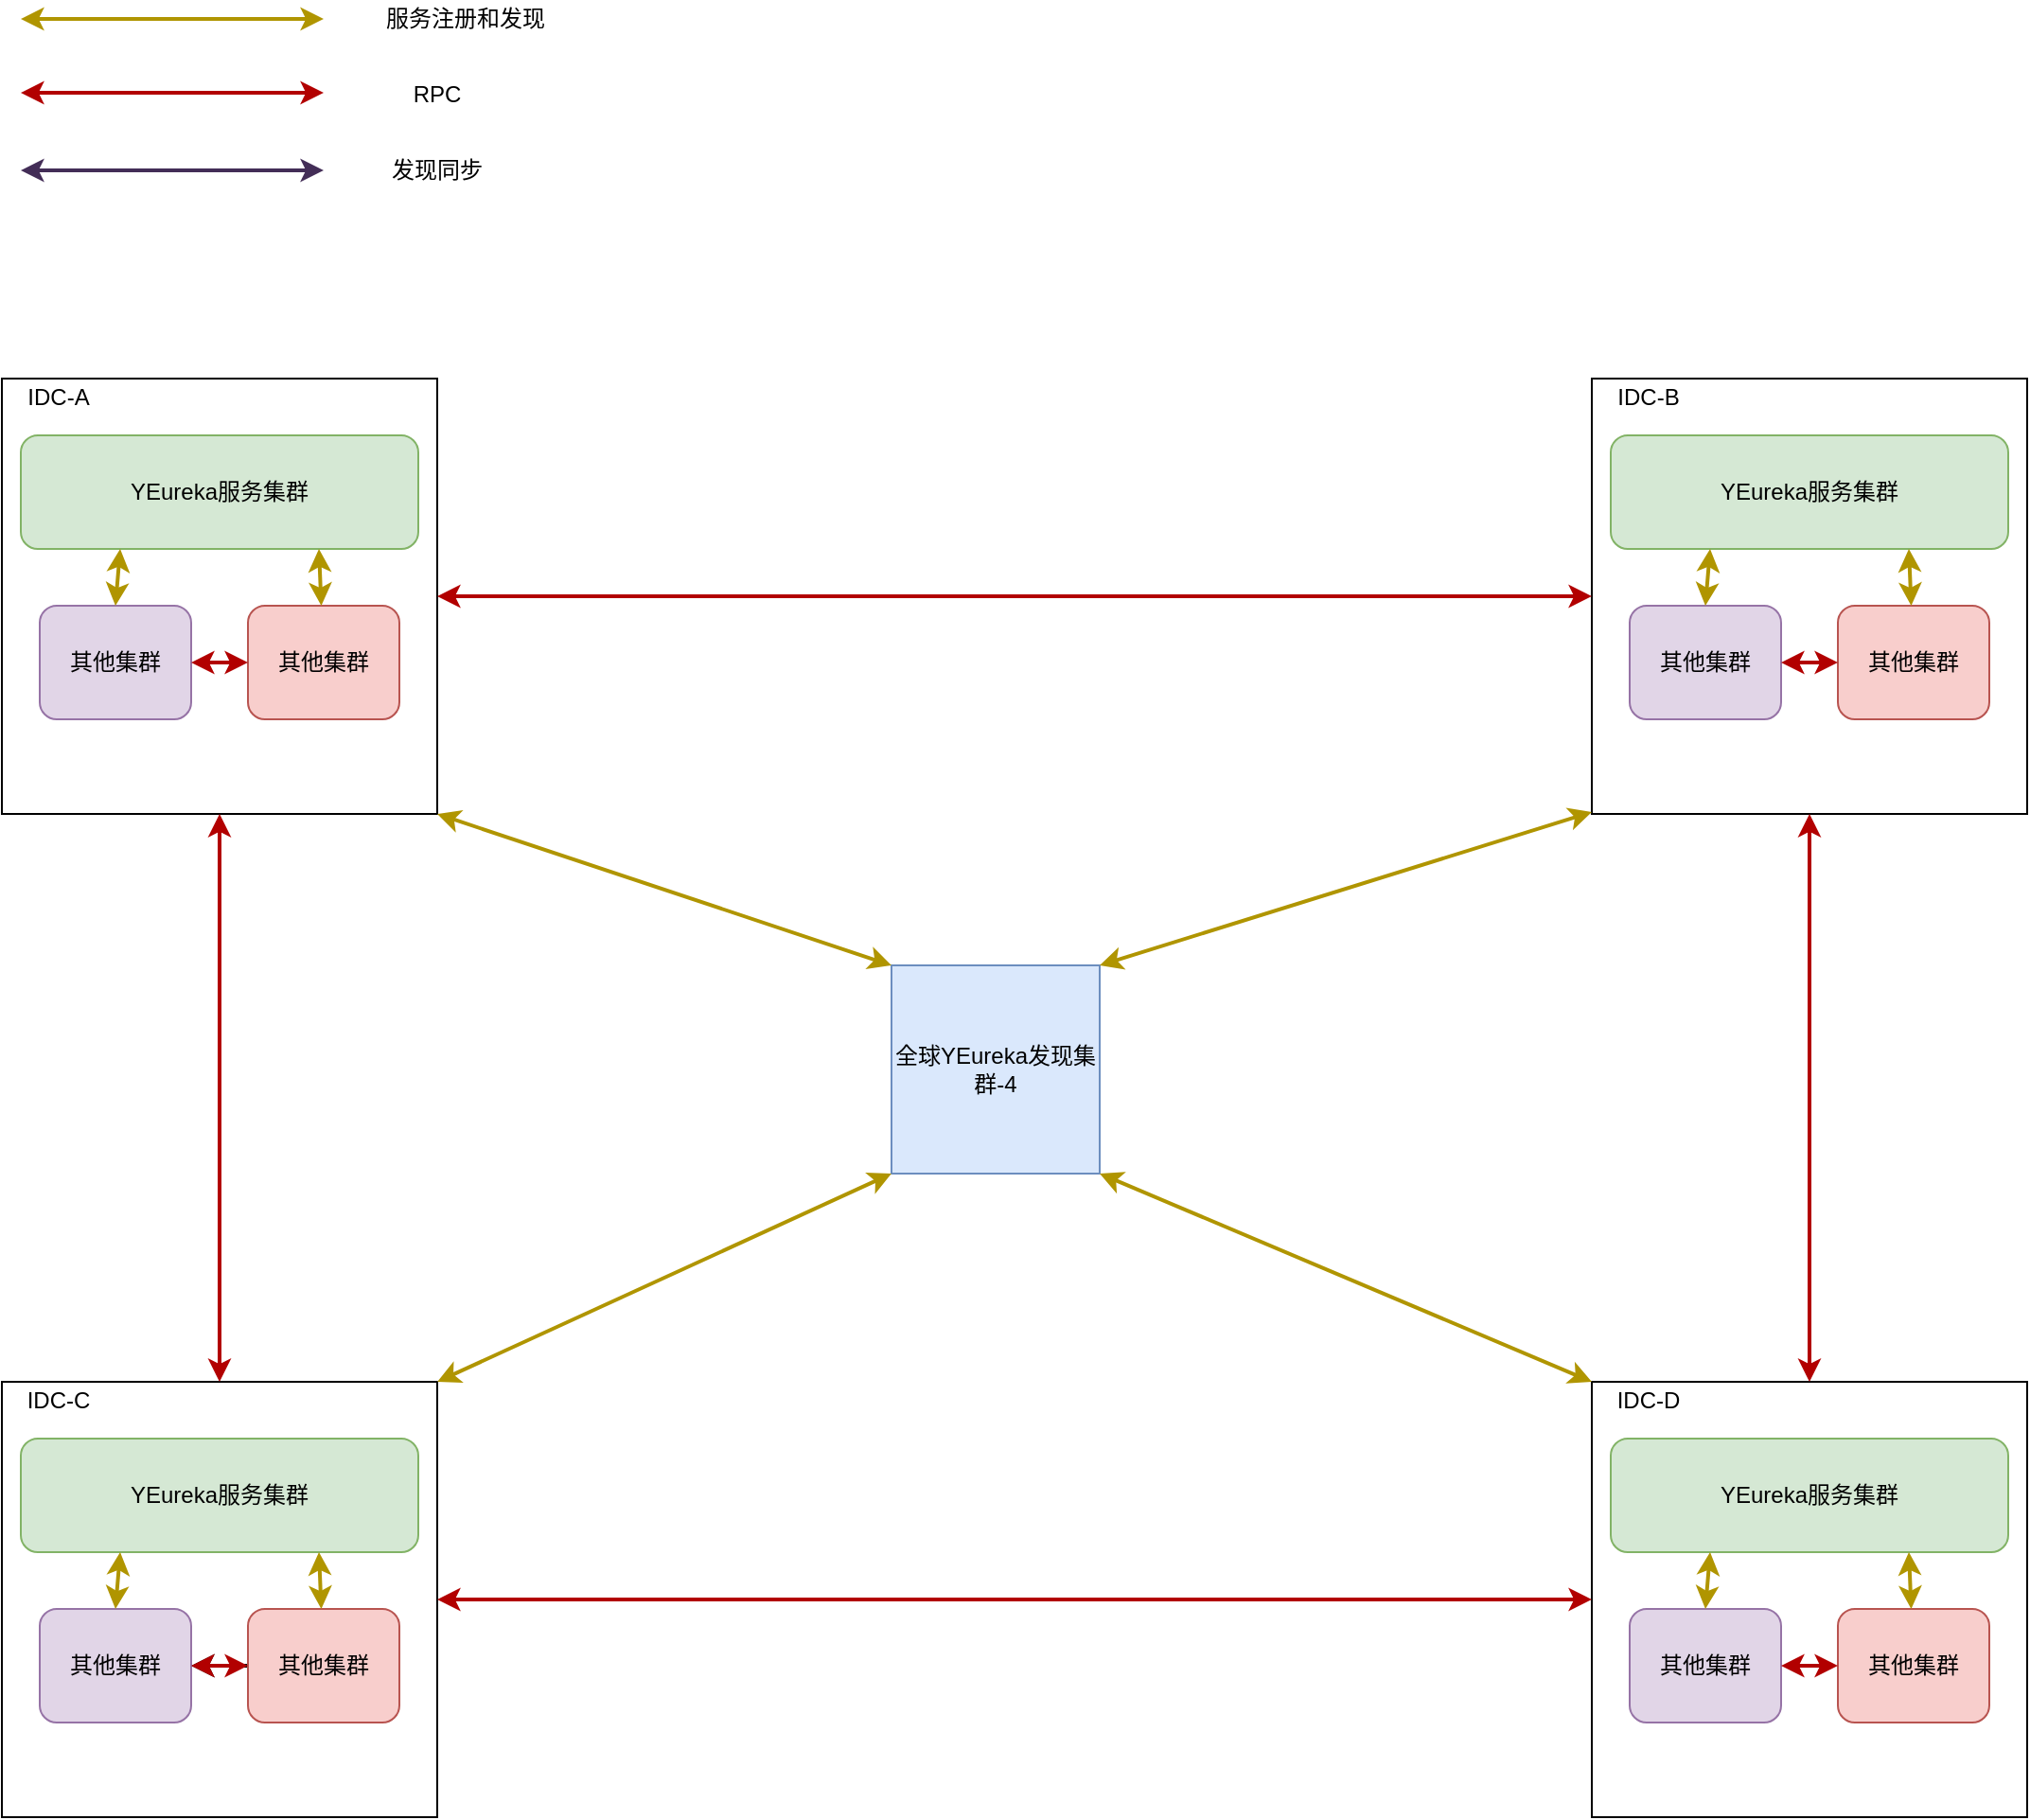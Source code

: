 <mxfile version="13.8.0" type="github">
  <diagram id="Ht1M8jgEwFfnCIfOTk4-" name="Page-1">
    <mxGraphModel dx="2031" dy="1961" grid="1" gridSize="10" guides="1" tooltips="1" connect="1" arrows="1" fold="1" page="1" pageScale="1" pageWidth="1169" pageHeight="827" math="0" shadow="0">
      <root>
        <mxCell id="0" />
        <mxCell id="1" parent="0" />
        <mxCell id="rY4eyUQjChqUg5G9gw5I-65" value="" style="whiteSpace=wrap;html=1;aspect=fixed;" vertex="1" parent="1">
          <mxGeometry x="150" y="150" width="230" height="230" as="geometry" />
        </mxCell>
        <mxCell id="rY4eyUQjChqUg5G9gw5I-66" value="YEureka服务集群" style="rounded=1;whiteSpace=wrap;html=1;fillColor=#d5e8d4;strokeColor=#82b366;" vertex="1" parent="1">
          <mxGeometry x="160" y="180" width="210" height="60" as="geometry" />
        </mxCell>
        <mxCell id="rY4eyUQjChqUg5G9gw5I-67" value="IDC-A" style="text;html=1;strokeColor=none;fillColor=none;align=center;verticalAlign=middle;whiteSpace=wrap;rounded=0;" vertex="1" parent="1">
          <mxGeometry x="150" y="150" width="60" height="20" as="geometry" />
        </mxCell>
        <mxCell id="rY4eyUQjChqUg5G9gw5I-68" value="其他集群" style="rounded=1;whiteSpace=wrap;html=1;fillColor=#f8cecc;strokeColor=#b85450;" vertex="1" parent="1">
          <mxGeometry x="280" y="270" width="80" height="60" as="geometry" />
        </mxCell>
        <mxCell id="rY4eyUQjChqUg5G9gw5I-69" value="" style="endArrow=classic;startArrow=classic;html=1;exitX=0.75;exitY=1;exitDx=0;exitDy=0;fillColor=#e3c800;strokeColor=#B09500;strokeWidth=2;" edge="1" parent="1" source="rY4eyUQjChqUg5G9gw5I-66" target="rY4eyUQjChqUg5G9gw5I-68">
          <mxGeometry width="50" height="50" relative="1" as="geometry">
            <mxPoint x="510" y="500" as="sourcePoint" />
            <mxPoint x="550" y="470" as="targetPoint" />
          </mxGeometry>
        </mxCell>
        <mxCell id="rY4eyUQjChqUg5G9gw5I-70" value="其他集群" style="rounded=1;whiteSpace=wrap;html=1;fillColor=#e1d5e7;strokeColor=#9673a6;" vertex="1" parent="1">
          <mxGeometry x="170" y="270" width="80" height="60" as="geometry" />
        </mxCell>
        <mxCell id="rY4eyUQjChqUg5G9gw5I-71" value="" style="endArrow=classic;startArrow=classic;html=1;exitX=0.5;exitY=0;exitDx=0;exitDy=0;entryX=0.25;entryY=1;entryDx=0;entryDy=0;fillColor=#e3c800;strokeColor=#B09500;strokeWidth=2;" edge="1" parent="1" source="rY4eyUQjChqUg5G9gw5I-70" target="rY4eyUQjChqUg5G9gw5I-66">
          <mxGeometry width="50" height="50" relative="1" as="geometry">
            <mxPoint x="327.5" y="250" as="sourcePoint" />
            <mxPoint x="328.75" y="280" as="targetPoint" />
          </mxGeometry>
        </mxCell>
        <mxCell id="rY4eyUQjChqUg5G9gw5I-72" value="" style="endArrow=classic;startArrow=classic;html=1;entryX=0;entryY=0.5;entryDx=0;entryDy=0;fillColor=#e51400;strokeColor=#B20000;strokeWidth=2;" edge="1" parent="1" source="rY4eyUQjChqUg5G9gw5I-70" target="rY4eyUQjChqUg5G9gw5I-68">
          <mxGeometry width="50" height="50" relative="1" as="geometry">
            <mxPoint x="510" y="500" as="sourcePoint" />
            <mxPoint x="560" y="450" as="targetPoint" />
          </mxGeometry>
        </mxCell>
        <mxCell id="rY4eyUQjChqUg5G9gw5I-74" value="" style="whiteSpace=wrap;html=1;aspect=fixed;" vertex="1" parent="1">
          <mxGeometry x="990" y="150" width="230" height="230" as="geometry" />
        </mxCell>
        <mxCell id="rY4eyUQjChqUg5G9gw5I-75" value="YEureka服务集群" style="rounded=1;whiteSpace=wrap;html=1;fillColor=#d5e8d4;strokeColor=#82b366;" vertex="1" parent="1">
          <mxGeometry x="1000" y="180" width="210" height="60" as="geometry" />
        </mxCell>
        <mxCell id="rY4eyUQjChqUg5G9gw5I-76" value="IDC-B" style="text;html=1;strokeColor=none;fillColor=none;align=center;verticalAlign=middle;whiteSpace=wrap;rounded=0;" vertex="1" parent="1">
          <mxGeometry x="990" y="150" width="60" height="20" as="geometry" />
        </mxCell>
        <mxCell id="rY4eyUQjChqUg5G9gw5I-77" value="其他集群" style="rounded=1;whiteSpace=wrap;html=1;fillColor=#f8cecc;strokeColor=#b85450;" vertex="1" parent="1">
          <mxGeometry x="1120" y="270" width="80" height="60" as="geometry" />
        </mxCell>
        <mxCell id="rY4eyUQjChqUg5G9gw5I-78" value="" style="endArrow=classic;startArrow=classic;html=1;exitX=0.75;exitY=1;exitDx=0;exitDy=0;fillColor=#e3c800;strokeColor=#B09500;strokeWidth=2;" edge="1" parent="1" source="rY4eyUQjChqUg5G9gw5I-75" target="rY4eyUQjChqUg5G9gw5I-77">
          <mxGeometry width="50" height="50" relative="1" as="geometry">
            <mxPoint x="1350" y="500" as="sourcePoint" />
            <mxPoint x="1390" y="470" as="targetPoint" />
          </mxGeometry>
        </mxCell>
        <mxCell id="rY4eyUQjChqUg5G9gw5I-79" value="其他集群" style="rounded=1;whiteSpace=wrap;html=1;fillColor=#e1d5e7;strokeColor=#9673a6;" vertex="1" parent="1">
          <mxGeometry x="1010" y="270" width="80" height="60" as="geometry" />
        </mxCell>
        <mxCell id="rY4eyUQjChqUg5G9gw5I-80" value="" style="endArrow=classic;startArrow=classic;html=1;exitX=0.5;exitY=0;exitDx=0;exitDy=0;entryX=0.25;entryY=1;entryDx=0;entryDy=0;fillColor=#e3c800;strokeColor=#B09500;strokeWidth=2;" edge="1" parent="1" source="rY4eyUQjChqUg5G9gw5I-79" target="rY4eyUQjChqUg5G9gw5I-75">
          <mxGeometry width="50" height="50" relative="1" as="geometry">
            <mxPoint x="1167.5" y="250" as="sourcePoint" />
            <mxPoint x="1168.75" y="280" as="targetPoint" />
          </mxGeometry>
        </mxCell>
        <mxCell id="rY4eyUQjChqUg5G9gw5I-81" value="" style="endArrow=classic;startArrow=classic;html=1;entryX=0;entryY=0.5;entryDx=0;entryDy=0;fillColor=#e51400;strokeColor=#B20000;strokeWidth=2;" edge="1" parent="1" source="rY4eyUQjChqUg5G9gw5I-79" target="rY4eyUQjChqUg5G9gw5I-77">
          <mxGeometry width="50" height="50" relative="1" as="geometry">
            <mxPoint x="1350" y="500" as="sourcePoint" />
            <mxPoint x="1400" y="450" as="targetPoint" />
          </mxGeometry>
        </mxCell>
        <mxCell id="rY4eyUQjChqUg5G9gw5I-82" value="" style="whiteSpace=wrap;html=1;aspect=fixed;" vertex="1" parent="1">
          <mxGeometry x="150" y="680" width="230" height="230" as="geometry" />
        </mxCell>
        <mxCell id="rY4eyUQjChqUg5G9gw5I-83" value="YEureka服务集群" style="rounded=1;whiteSpace=wrap;html=1;fillColor=#d5e8d4;strokeColor=#82b366;" vertex="1" parent="1">
          <mxGeometry x="160" y="710" width="210" height="60" as="geometry" />
        </mxCell>
        <mxCell id="rY4eyUQjChqUg5G9gw5I-84" value="IDC-C" style="text;html=1;strokeColor=none;fillColor=none;align=center;verticalAlign=middle;whiteSpace=wrap;rounded=0;" vertex="1" parent="1">
          <mxGeometry x="150" y="680" width="60" height="20" as="geometry" />
        </mxCell>
        <mxCell id="rY4eyUQjChqUg5G9gw5I-85" value="" style="edgeStyle=orthogonalEdgeStyle;rounded=0;orthogonalLoop=1;jettySize=auto;html=1;strokeWidth=2;" edge="1" parent="1" source="rY4eyUQjChqUg5G9gw5I-86" target="rY4eyUQjChqUg5G9gw5I-88">
          <mxGeometry relative="1" as="geometry" />
        </mxCell>
        <mxCell id="rY4eyUQjChqUg5G9gw5I-86" value="其他集群" style="rounded=1;whiteSpace=wrap;html=1;fillColor=#f8cecc;strokeColor=#b85450;" vertex="1" parent="1">
          <mxGeometry x="280" y="800" width="80" height="60" as="geometry" />
        </mxCell>
        <mxCell id="rY4eyUQjChqUg5G9gw5I-87" value="" style="endArrow=classic;startArrow=classic;html=1;exitX=0.75;exitY=1;exitDx=0;exitDy=0;fillColor=#e3c800;strokeColor=#B09500;strokeWidth=2;" edge="1" parent="1" source="rY4eyUQjChqUg5G9gw5I-83" target="rY4eyUQjChqUg5G9gw5I-86">
          <mxGeometry width="50" height="50" relative="1" as="geometry">
            <mxPoint x="510" y="1030" as="sourcePoint" />
            <mxPoint x="550" y="1000" as="targetPoint" />
          </mxGeometry>
        </mxCell>
        <mxCell id="rY4eyUQjChqUg5G9gw5I-88" value="其他集群" style="rounded=1;whiteSpace=wrap;html=1;fillColor=#e1d5e7;strokeColor=#9673a6;" vertex="1" parent="1">
          <mxGeometry x="170" y="800" width="80" height="60" as="geometry" />
        </mxCell>
        <mxCell id="rY4eyUQjChqUg5G9gw5I-89" value="" style="endArrow=classic;startArrow=classic;html=1;exitX=0.5;exitY=0;exitDx=0;exitDy=0;entryX=0.25;entryY=1;entryDx=0;entryDy=0;fillColor=#e3c800;strokeColor=#B09500;strokeWidth=2;" edge="1" parent="1" source="rY4eyUQjChqUg5G9gw5I-88" target="rY4eyUQjChqUg5G9gw5I-83">
          <mxGeometry width="50" height="50" relative="1" as="geometry">
            <mxPoint x="327.5" y="780" as="sourcePoint" />
            <mxPoint x="328.75" y="810" as="targetPoint" />
          </mxGeometry>
        </mxCell>
        <mxCell id="rY4eyUQjChqUg5G9gw5I-90" value="" style="whiteSpace=wrap;html=1;aspect=fixed;" vertex="1" parent="1">
          <mxGeometry x="990" y="680" width="230" height="230" as="geometry" />
        </mxCell>
        <mxCell id="rY4eyUQjChqUg5G9gw5I-91" value="YEureka服务集群" style="rounded=1;whiteSpace=wrap;html=1;fillColor=#d5e8d4;strokeColor=#82b366;" vertex="1" parent="1">
          <mxGeometry x="1000" y="710" width="210" height="60" as="geometry" />
        </mxCell>
        <mxCell id="rY4eyUQjChqUg5G9gw5I-92" value="IDC-D" style="text;html=1;strokeColor=none;fillColor=none;align=center;verticalAlign=middle;whiteSpace=wrap;rounded=0;" vertex="1" parent="1">
          <mxGeometry x="990" y="680" width="60" height="20" as="geometry" />
        </mxCell>
        <mxCell id="rY4eyUQjChqUg5G9gw5I-93" value="其他集群" style="rounded=1;whiteSpace=wrap;html=1;fillColor=#f8cecc;strokeColor=#b85450;" vertex="1" parent="1">
          <mxGeometry x="1120" y="800" width="80" height="60" as="geometry" />
        </mxCell>
        <mxCell id="rY4eyUQjChqUg5G9gw5I-94" value="" style="endArrow=classic;startArrow=classic;html=1;exitX=0.75;exitY=1;exitDx=0;exitDy=0;fillColor=#e3c800;strokeColor=#B09500;strokeWidth=2;" edge="1" parent="1" source="rY4eyUQjChqUg5G9gw5I-91" target="rY4eyUQjChqUg5G9gw5I-93">
          <mxGeometry width="50" height="50" relative="1" as="geometry">
            <mxPoint x="1350" y="1030" as="sourcePoint" />
            <mxPoint x="1390" y="1000" as="targetPoint" />
          </mxGeometry>
        </mxCell>
        <mxCell id="rY4eyUQjChqUg5G9gw5I-95" value="其他集群" style="rounded=1;whiteSpace=wrap;html=1;fillColor=#e1d5e7;strokeColor=#9673a6;" vertex="1" parent="1">
          <mxGeometry x="1010" y="800" width="80" height="60" as="geometry" />
        </mxCell>
        <mxCell id="rY4eyUQjChqUg5G9gw5I-96" value="" style="endArrow=classic;startArrow=classic;html=1;exitX=0.5;exitY=0;exitDx=0;exitDy=0;entryX=0.25;entryY=1;entryDx=0;entryDy=0;fillColor=#e3c800;strokeColor=#B09500;strokeWidth=2;" edge="1" parent="1" source="rY4eyUQjChqUg5G9gw5I-95" target="rY4eyUQjChqUg5G9gw5I-91">
          <mxGeometry width="50" height="50" relative="1" as="geometry">
            <mxPoint x="1167.5" y="780" as="sourcePoint" />
            <mxPoint x="1168.75" y="810" as="targetPoint" />
          </mxGeometry>
        </mxCell>
        <mxCell id="rY4eyUQjChqUg5G9gw5I-97" value="" style="endArrow=classic;startArrow=classic;html=1;entryX=0;entryY=0.5;entryDx=0;entryDy=0;fillColor=#e51400;strokeColor=#B20000;strokeWidth=2;" edge="1" parent="1" source="rY4eyUQjChqUg5G9gw5I-95" target="rY4eyUQjChqUg5G9gw5I-93">
          <mxGeometry width="50" height="50" relative="1" as="geometry">
            <mxPoint x="1350" y="1030" as="sourcePoint" />
            <mxPoint x="1400" y="980" as="targetPoint" />
          </mxGeometry>
        </mxCell>
        <mxCell id="rY4eyUQjChqUg5G9gw5I-98" value="" style="endArrow=classic;startArrow=classic;html=1;entryX=0.5;entryY=1;entryDx=0;entryDy=0;fillColor=#e51400;strokeColor=#B20000;strokeWidth=2;" edge="1" parent="1" source="rY4eyUQjChqUg5G9gw5I-82" target="rY4eyUQjChqUg5G9gw5I-65">
          <mxGeometry width="50" height="50" relative="1" as="geometry">
            <mxPoint x="350" y="430" as="sourcePoint" />
            <mxPoint x="400" y="420" as="targetPoint" />
          </mxGeometry>
        </mxCell>
        <mxCell id="rY4eyUQjChqUg5G9gw5I-99" value="" style="endArrow=classic;startArrow=classic;html=1;entryX=0;entryY=0.5;entryDx=0;entryDy=0;exitX=1;exitY=0.5;exitDx=0;exitDy=0;strokeWidth=2;fillColor=#e51400;strokeColor=#B20000;" edge="1" parent="1" source="rY4eyUQjChqUg5G9gw5I-82" target="rY4eyUQjChqUg5G9gw5I-90">
          <mxGeometry width="50" height="50" relative="1" as="geometry">
            <mxPoint x="650" y="610" as="sourcePoint" />
            <mxPoint x="700" y="560" as="targetPoint" />
          </mxGeometry>
        </mxCell>
        <mxCell id="rY4eyUQjChqUg5G9gw5I-100" value="" style="endArrow=classic;startArrow=classic;html=1;strokeWidth=2;fillColor=#e51400;strokeColor=#B20000;" edge="1" parent="1" source="rY4eyUQjChqUg5G9gw5I-74" target="rY4eyUQjChqUg5G9gw5I-90">
          <mxGeometry width="50" height="50" relative="1" as="geometry">
            <mxPoint x="930" y="414" as="sourcePoint" />
            <mxPoint x="1220" y="414" as="targetPoint" />
          </mxGeometry>
        </mxCell>
        <mxCell id="rY4eyUQjChqUg5G9gw5I-101" value="" style="endArrow=classic;startArrow=classic;html=1;exitX=0;exitY=0.5;exitDx=0;exitDy=0;entryX=1;entryY=0.5;entryDx=0;entryDy=0;strokeWidth=2;fillColor=#e51400;strokeColor=#B20000;" edge="1" parent="1" source="rY4eyUQjChqUg5G9gw5I-74" target="rY4eyUQjChqUg5G9gw5I-65">
          <mxGeometry width="50" height="50" relative="1" as="geometry">
            <mxPoint x="935" y="390" as="sourcePoint" />
            <mxPoint x="935" y="550" as="targetPoint" />
          </mxGeometry>
        </mxCell>
        <mxCell id="rY4eyUQjChqUg5G9gw5I-102" value="全球YEureka发现集群-4" style="whiteSpace=wrap;html=1;aspect=fixed;fillColor=#dae8fc;strokeColor=#6c8ebf;rounded=0;" vertex="1" parent="1">
          <mxGeometry x="620" y="460" width="110" height="110" as="geometry" />
        </mxCell>
        <mxCell id="rY4eyUQjChqUg5G9gw5I-105" value="" style="endArrow=classic;startArrow=classic;html=1;exitX=0;exitY=1;exitDx=0;exitDy=0;fillColor=#e3c800;strokeColor=#B09500;strokeWidth=2;" edge="1" parent="1" source="rY4eyUQjChqUg5G9gw5I-102">
          <mxGeometry width="50" height="50" relative="1" as="geometry">
            <mxPoint x="430" y="680" as="sourcePoint" />
            <mxPoint x="380" y="680" as="targetPoint" />
          </mxGeometry>
        </mxCell>
        <mxCell id="rY4eyUQjChqUg5G9gw5I-106" value="" style="endArrow=classic;startArrow=classic;html=1;entryX=1;entryY=1;entryDx=0;entryDy=0;exitX=0;exitY=0;exitDx=0;exitDy=0;fillColor=#e3c800;strokeColor=#B09500;strokeWidth=2;" edge="1" parent="1" source="rY4eyUQjChqUg5G9gw5I-102" target="rY4eyUQjChqUg5G9gw5I-65">
          <mxGeometry width="50" height="50" relative="1" as="geometry">
            <mxPoint x="430" y="380" as="sourcePoint" />
            <mxPoint x="690" y="460" as="targetPoint" />
          </mxGeometry>
        </mxCell>
        <mxCell id="rY4eyUQjChqUg5G9gw5I-107" value="" style="endArrow=classic;startArrow=classic;html=1;exitX=0;exitY=0;exitDx=0;exitDy=0;fillColor=#e3c800;strokeColor=#B09500;strokeWidth=2;entryX=1;entryY=1;entryDx=0;entryDy=0;" edge="1" parent="1" source="rY4eyUQjChqUg5G9gw5I-92" target="rY4eyUQjChqUg5G9gw5I-102">
          <mxGeometry width="50" height="50" relative="1" as="geometry">
            <mxPoint x="987" y="680" as="sourcePoint" />
            <mxPoint x="937" y="680" as="targetPoint" />
          </mxGeometry>
        </mxCell>
        <mxCell id="rY4eyUQjChqUg5G9gw5I-108" value="" style="endArrow=classic;startArrow=classic;html=1;exitX=0;exitY=0;exitDx=0;exitDy=0;fillColor=#e3c800;strokeColor=#B09500;strokeWidth=2;entryX=1;entryY=0;entryDx=0;entryDy=0;" edge="1" parent="1" target="rY4eyUQjChqUg5G9gw5I-102">
          <mxGeometry width="50" height="50" relative="1" as="geometry">
            <mxPoint x="990" y="379" as="sourcePoint" />
            <mxPoint x="937" y="379" as="targetPoint" />
          </mxGeometry>
        </mxCell>
        <mxCell id="rY4eyUQjChqUg5G9gw5I-113" value="" style="endArrow=classic;startArrow=classic;html=1;fillColor=#e51400;strokeColor=#B20000;strokeWidth=2;" edge="1" parent="1">
          <mxGeometry width="50" height="50" relative="1" as="geometry">
            <mxPoint x="160" y="-1" as="sourcePoint" />
            <mxPoint x="320" y="-1" as="targetPoint" />
          </mxGeometry>
        </mxCell>
        <mxCell id="rY4eyUQjChqUg5G9gw5I-114" value="" style="endArrow=classic;startArrow=classic;html=1;fillColor=#76608a;strokeColor=#432D57;strokeWidth=2;" edge="1" parent="1">
          <mxGeometry width="50" height="50" relative="1" as="geometry">
            <mxPoint x="160" y="40" as="sourcePoint" />
            <mxPoint x="320" y="40" as="targetPoint" />
          </mxGeometry>
        </mxCell>
        <mxCell id="rY4eyUQjChqUg5G9gw5I-115" value="" style="endArrow=classic;startArrow=classic;html=1;fillColor=#e3c800;strokeColor=#B09500;strokeWidth=2;" edge="1" parent="1">
          <mxGeometry width="50" height="50" relative="1" as="geometry">
            <mxPoint x="160" y="-40" as="sourcePoint" />
            <mxPoint x="320" y="-40" as="targetPoint" />
          </mxGeometry>
        </mxCell>
        <mxCell id="rY4eyUQjChqUg5G9gw5I-116" value="服务注册和发现" style="text;html=1;strokeColor=none;fillColor=none;align=center;verticalAlign=middle;whiteSpace=wrap;rounded=0;" vertex="1" parent="1">
          <mxGeometry x="350" y="-50" width="90" height="20" as="geometry" />
        </mxCell>
        <mxCell id="rY4eyUQjChqUg5G9gw5I-117" value="RPC" style="text;html=1;strokeColor=none;fillColor=none;align=center;verticalAlign=middle;whiteSpace=wrap;rounded=0;" vertex="1" parent="1">
          <mxGeometry x="350" y="-10" width="60" height="20" as="geometry" />
        </mxCell>
        <mxCell id="rY4eyUQjChqUg5G9gw5I-118" value="发现同步" style="text;html=1;strokeColor=none;fillColor=none;align=center;verticalAlign=middle;whiteSpace=wrap;rounded=0;" vertex="1" parent="1">
          <mxGeometry x="350" y="30" width="60" height="20" as="geometry" />
        </mxCell>
        <mxCell id="rY4eyUQjChqUg5G9gw5I-119" value="" style="endArrow=classic;startArrow=classic;html=1;fillColor=#e51400;strokeColor=#B20000;strokeWidth=2;entryX=0;entryY=0.5;entryDx=0;entryDy=0;" edge="1" parent="1" target="rY4eyUQjChqUg5G9gw5I-86">
          <mxGeometry width="50" height="50" relative="1" as="geometry">
            <mxPoint x="250" y="830" as="sourcePoint" />
            <mxPoint x="290" y="850" as="targetPoint" />
          </mxGeometry>
        </mxCell>
      </root>
    </mxGraphModel>
  </diagram>
</mxfile>
